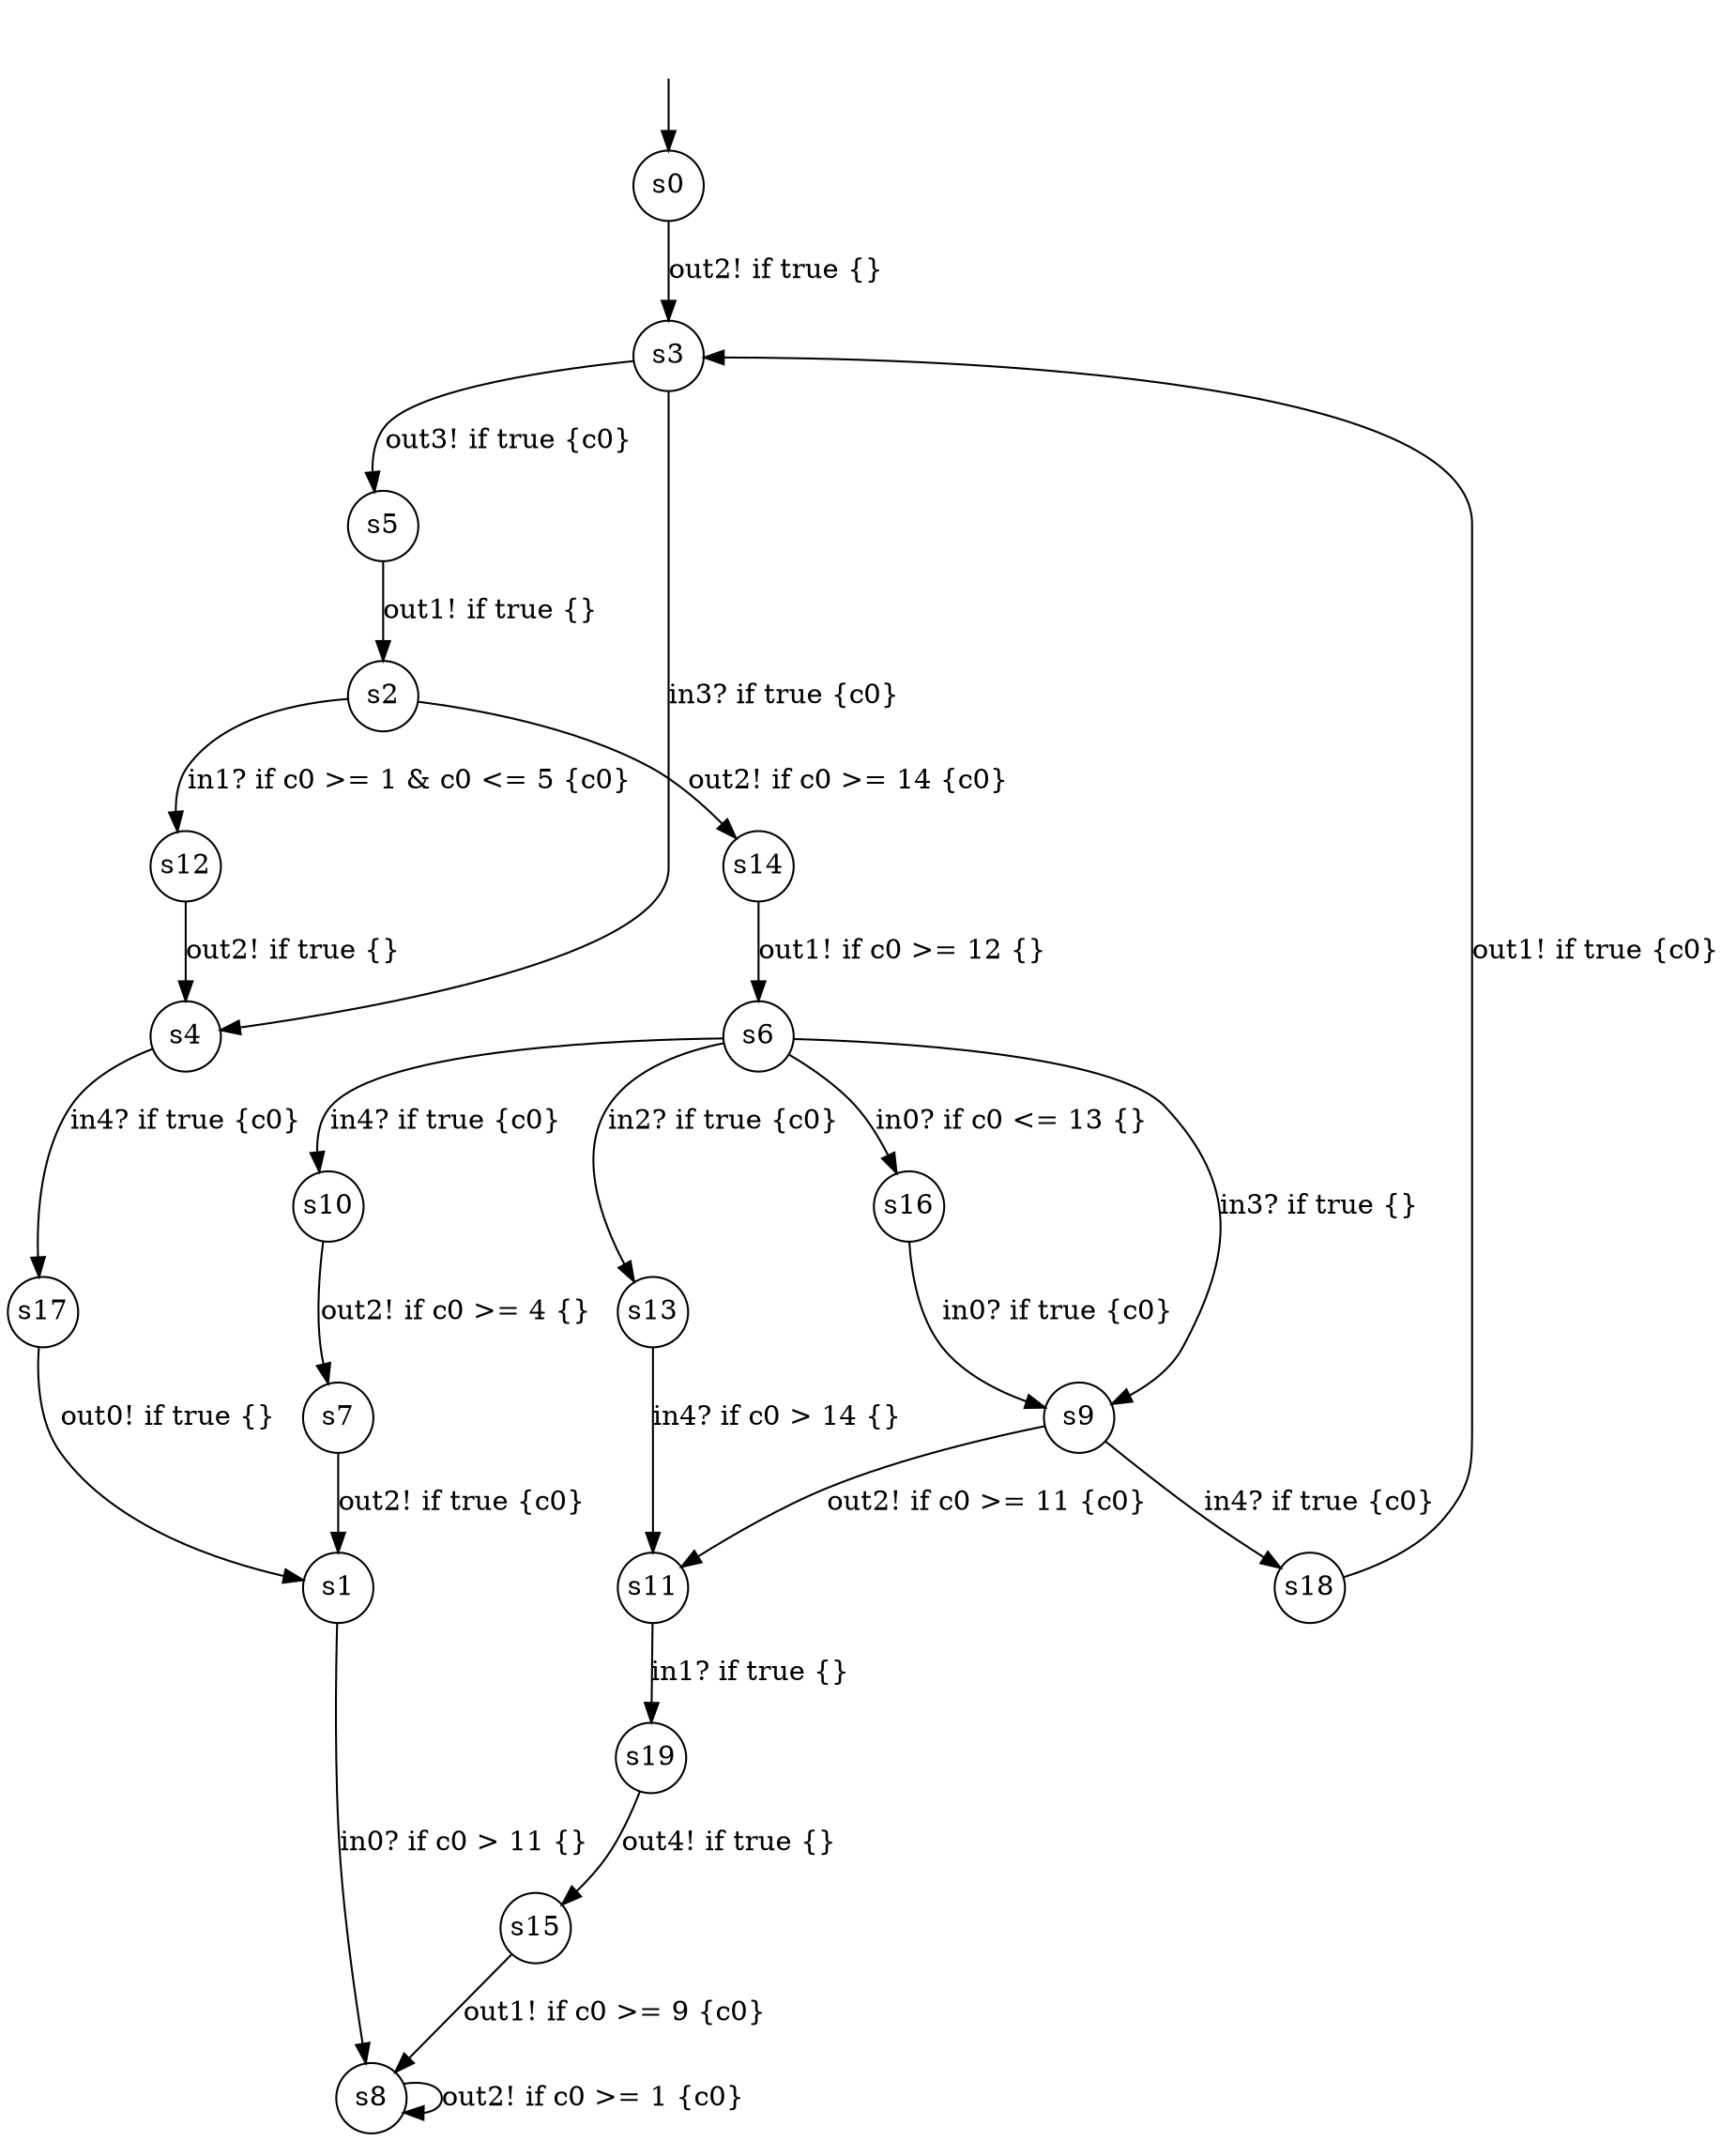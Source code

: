 digraph g {
__start0 [label="" shape="none"];
s0 [shape="circle" margin=0 label="s0"];
s1 [shape="circle" margin=0 label="s1"];
s2 [shape="circle" margin=0 label="s2"];
s3 [shape="circle" margin=0 label="s3"];
s4 [shape="circle" margin=0 label="s4"];
s5 [shape="circle" margin=0 label="s5"];
s6 [shape="circle" margin=0 label="s6"];
s7 [shape="circle" margin=0 label="s7"];
s8 [shape="circle" margin=0 label="s8"];
s9 [shape="circle" margin=0 label="s9"];
s10 [shape="circle" margin=0 label="s10"];
s11 [shape="circle" margin=0 label="s11"];
s12 [shape="circle" margin=0 label="s12"];
s13 [shape="circle" margin=0 label="s13"];
s14 [shape="circle" margin=0 label="s14"];
s15 [shape="circle" margin=0 label="s15"];
s16 [shape="circle" margin=0 label="s16"];
s17 [shape="circle" margin=0 label="s17"];
s18 [shape="circle" margin=0 label="s18"];
s19 [shape="circle" margin=0 label="s19"];
s0 -> s3 [label="out2! if true {} "];
s1 -> s8 [label="in0? if c0 > 11 {} "];
s2 -> s12 [label="in1? if c0 >= 1 & c0 <= 5 {c0} "];
s2 -> s14 [label="out2! if c0 >= 14 {c0} "];
s3 -> s4 [label="in3? if true {c0} "];
s3 -> s5 [label="out3! if true {c0} "];
s4 -> s17 [label="in4? if true {c0} "];
s5 -> s2 [label="out1! if true {} "];
s6 -> s9 [label="in3? if true {} "];
s6 -> s10 [label="in4? if true {c0} "];
s6 -> s13 [label="in2? if true {c0} "];
s6 -> s16 [label="in0? if c0 <= 13 {} "];
s7 -> s1 [label="out2! if true {c0} "];
s8 -> s8 [label="out2! if c0 >= 1 {c0} "];
s9 -> s18 [label="in4? if true {c0} "];
s9 -> s11 [label="out2! if c0 >= 11 {c0} "];
s10 -> s7 [label="out2! if c0 >= 4 {} "];
s11 -> s19 [label="in1? if true {} "];
s12 -> s4 [label="out2! if true {} "];
s13 -> s11 [label="in4? if c0 > 14 {} "];
s14 -> s6 [label="out1! if c0 >= 12 {} "];
s15 -> s8 [label="out1! if c0 >= 9 {c0} "];
s16 -> s9 [label="in0? if true {c0} "];
s17 -> s1 [label="out0! if true {} "];
s18 -> s3 [label="out1! if true {c0} "];
s19 -> s15 [label="out4! if true {} "];
__start0 -> s0;
}
